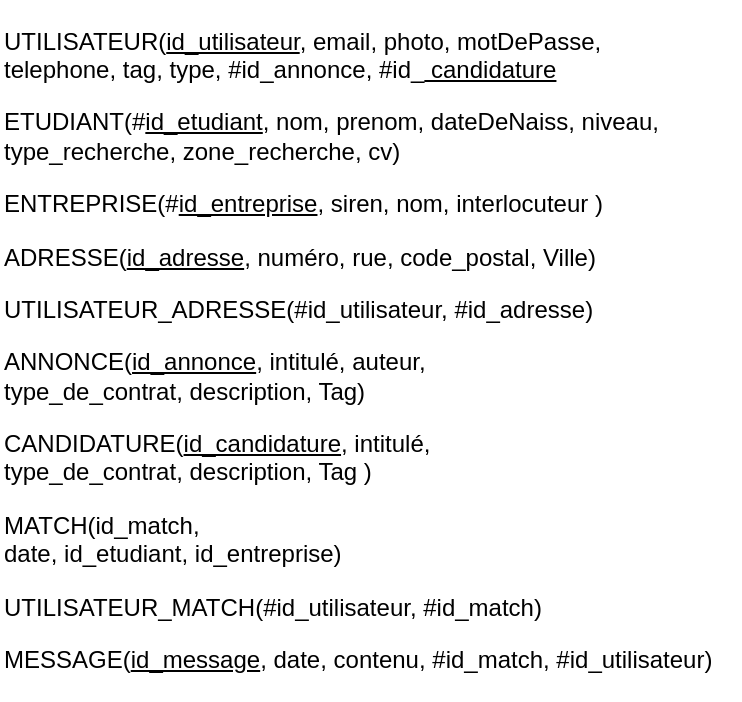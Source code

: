 <mxfile>
    <diagram id="H-Z5Ft3k4iSZzPwlytuU" name="Page-1">
        <mxGraphModel dx="501" dy="1464" grid="1" gridSize="10" guides="1" tooltips="1" connect="1" arrows="1" fold="1" page="1" pageScale="1" pageWidth="1654" pageHeight="1169" math="0" shadow="0">
            <root>
                <mxCell id="0"/>
                <mxCell id="1" parent="0"/>
                <mxCell id="2" value="&lt;p class=&quot;MsoNormal&quot;&gt;UTILISATEUR(&lt;u&gt;id_utilisateur&lt;/u&gt;, email, photo, motDePasse,&lt;br&gt;telephone, tag, type, #id_annonce, #id_&lt;u&gt; candidature&lt;/u&gt;&lt;/p&gt;&lt;p class=&quot;MsoNormal&quot;&gt;ETUDIANT(#&lt;u&gt;id_etudiant&lt;/u&gt;, nom, prenom, dateDeNaiss, niveau,&lt;br&gt;type_recherche, zone_recherche, cv)&lt;/p&gt;&lt;p class=&quot;MsoNormal&quot;&gt;ENTREPRISE(#&lt;u&gt;id_entreprise&lt;/u&gt;, siren, nom, interlocuteur )&lt;/p&gt;&lt;p class=&quot;MsoNormal&quot;&gt;ADRESSE(&lt;u&gt;id_adresse&lt;/u&gt;, numéro, rue, code_postal, Ville)&lt;/p&gt;&lt;p class=&quot;MsoNormal&quot;&gt;UTILISATEUR_ADRESSE(#id_utilisateur, #id_adresse)&lt;/p&gt;&lt;p class=&quot;MsoNormal&quot;&gt;ANNONCE(&lt;u&gt;id_annonce&lt;/u&gt;, intitulé, auteur,&lt;br&gt;type_de_contrat, description, Tag)&lt;/p&gt;&lt;p class=&quot;MsoNormal&quot;&gt;CANDIDATURE(&lt;u&gt;id_candidature&lt;/u&gt;, intitulé,&lt;br&gt;type_de_contrat, description, Tag )&lt;/p&gt;&lt;p class=&quot;MsoNormal&quot;&gt;&lt;span lang=&quot;EN-US&quot;&gt;MATCH(id_match,&lt;br&gt;date, id_etudiant, id_entreprise)&lt;/span&gt;&lt;/p&gt;&lt;p class=&quot;MsoNormal&quot;&gt;UTILISATEUR_MATCH(#id_utilisateur, #id_match)&lt;/p&gt;&lt;p class=&quot;MsoNormal&quot;&gt;MESSAGE(&lt;u&gt;id_message&lt;/u&gt;, date, contenu, #id_match, #id_utilisateur)&lt;/p&gt;" style="text;html=1;align=left;verticalAlign=middle;resizable=0;points=[];autosize=1;strokeColor=none;fillColor=none;" vertex="1" parent="1">
                    <mxGeometry x="80" y="-1120" width="370" height="350" as="geometry"/>
                </mxCell>
            </root>
        </mxGraphModel>
    </diagram>
</mxfile>
